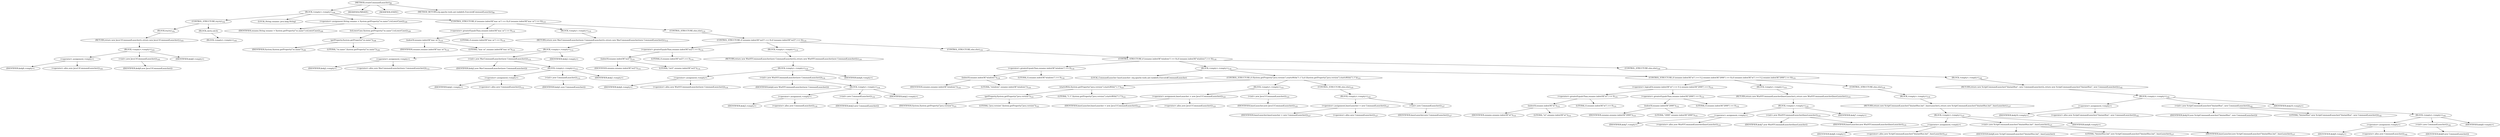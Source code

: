 digraph "createCommandLauncher" {  
"209" [label = <(METHOD,createCommandLauncher)<SUB>99</SUB>> ]
"210" [label = <(BLOCK,&lt;empty&gt;,&lt;empty&gt;)<SUB>100</SUB>> ]
"211" [label = <(CONTROL_STRUCTURE,try,try)<SUB>102</SUB>> ]
"212" [label = <(BLOCK,try,try)<SUB>102</SUB>> ]
"213" [label = <(RETURN,return new Java13CommandLauncher();,return new Java13CommandLauncher();)<SUB>103</SUB>> ]
"214" [label = <(BLOCK,&lt;empty&gt;,&lt;empty&gt;)<SUB>103</SUB>> ]
"215" [label = <(&lt;operator&gt;.assignment,&lt;empty&gt;)> ]
"216" [label = <(IDENTIFIER,$obj0,&lt;empty&gt;)> ]
"217" [label = <(&lt;operator&gt;.alloc,new Java13CommandLauncher())<SUB>103</SUB>> ]
"218" [label = <(&lt;init&gt;,new Java13CommandLauncher())<SUB>103</SUB>> ]
"219" [label = <(IDENTIFIER,$obj0,new Java13CommandLauncher())> ]
"220" [label = <(IDENTIFIER,$obj0,&lt;empty&gt;)> ]
"221" [label = <(BLOCK,catch,catch)> ]
"222" [label = <(BLOCK,&lt;empty&gt;,&lt;empty&gt;)<SUB>105</SUB>> ]
"223" [label = <(LOCAL,String osname: java.lang.String)> ]
"224" [label = <(&lt;operator&gt;.assignment,String osname = System.getProperty(&quot;os.name&quot;).toLowerCase())<SUB>109</SUB>> ]
"225" [label = <(IDENTIFIER,osname,String osname = System.getProperty(&quot;os.name&quot;).toLowerCase())<SUB>109</SUB>> ]
"226" [label = <(toLowerCase,System.getProperty(&quot;os.name&quot;).toLowerCase())<SUB>109</SUB>> ]
"227" [label = <(getProperty,System.getProperty(&quot;os.name&quot;))<SUB>109</SUB>> ]
"228" [label = <(IDENTIFIER,System,System.getProperty(&quot;os.name&quot;))<SUB>109</SUB>> ]
"229" [label = <(LITERAL,&quot;os.name&quot;,System.getProperty(&quot;os.name&quot;))<SUB>109</SUB>> ]
"230" [label = <(CONTROL_STRUCTURE,if (osname.indexOf(&quot;mac os&quot;) &gt;= 0),if (osname.indexOf(&quot;mac os&quot;) &gt;= 0))<SUB>110</SUB>> ]
"231" [label = <(&lt;operator&gt;.greaterEqualsThan,osname.indexOf(&quot;mac os&quot;) &gt;= 0)<SUB>110</SUB>> ]
"232" [label = <(indexOf,osname.indexOf(&quot;mac os&quot;))<SUB>110</SUB>> ]
"233" [label = <(IDENTIFIER,osname,osname.indexOf(&quot;mac os&quot;))<SUB>110</SUB>> ]
"234" [label = <(LITERAL,&quot;mac os&quot;,osname.indexOf(&quot;mac os&quot;))<SUB>110</SUB>> ]
"235" [label = <(LITERAL,0,osname.indexOf(&quot;mac os&quot;) &gt;= 0)<SUB>110</SUB>> ]
"236" [label = <(BLOCK,&lt;empty&gt;,&lt;empty&gt;)<SUB>110</SUB>> ]
"237" [label = <(RETURN,return new MacCommandLauncher(new CommandLauncher());,return new MacCommandLauncher(new CommandLauncher());)<SUB>112</SUB>> ]
"238" [label = <(BLOCK,&lt;empty&gt;,&lt;empty&gt;)<SUB>112</SUB>> ]
"239" [label = <(&lt;operator&gt;.assignment,&lt;empty&gt;)> ]
"240" [label = <(IDENTIFIER,$obj2,&lt;empty&gt;)> ]
"241" [label = <(&lt;operator&gt;.alloc,new MacCommandLauncher(new CommandLauncher()))<SUB>112</SUB>> ]
"242" [label = <(&lt;init&gt;,new MacCommandLauncher(new CommandLauncher()))<SUB>112</SUB>> ]
"243" [label = <(IDENTIFIER,$obj2,new MacCommandLauncher(new CommandLauncher()))> ]
"244" [label = <(BLOCK,&lt;empty&gt;,&lt;empty&gt;)<SUB>112</SUB>> ]
"245" [label = <(&lt;operator&gt;.assignment,&lt;empty&gt;)> ]
"246" [label = <(IDENTIFIER,$obj1,&lt;empty&gt;)> ]
"247" [label = <(&lt;operator&gt;.alloc,new CommandLauncher())<SUB>112</SUB>> ]
"248" [label = <(&lt;init&gt;,new CommandLauncher())<SUB>112</SUB>> ]
"249" [label = <(IDENTIFIER,$obj1,new CommandLauncher())> ]
"250" [label = <(IDENTIFIER,$obj1,&lt;empty&gt;)> ]
"251" [label = <(IDENTIFIER,$obj2,&lt;empty&gt;)> ]
"252" [label = <(CONTROL_STRUCTURE,else,else)<SUB>114</SUB>> ]
"253" [label = <(CONTROL_STRUCTURE,if (osname.indexOf(&quot;os/2&quot;) &gt;= 0),if (osname.indexOf(&quot;os/2&quot;) &gt;= 0))<SUB>114</SUB>> ]
"254" [label = <(&lt;operator&gt;.greaterEqualsThan,osname.indexOf(&quot;os/2&quot;) &gt;= 0)<SUB>114</SUB>> ]
"255" [label = <(indexOf,osname.indexOf(&quot;os/2&quot;))<SUB>114</SUB>> ]
"256" [label = <(IDENTIFIER,osname,osname.indexOf(&quot;os/2&quot;))<SUB>114</SUB>> ]
"257" [label = <(LITERAL,&quot;os/2&quot;,osname.indexOf(&quot;os/2&quot;))<SUB>114</SUB>> ]
"258" [label = <(LITERAL,0,osname.indexOf(&quot;os/2&quot;) &gt;= 0)<SUB>114</SUB>> ]
"259" [label = <(BLOCK,&lt;empty&gt;,&lt;empty&gt;)<SUB>114</SUB>> ]
"260" [label = <(RETURN,return new WinNTCommandLauncher(new CommandLauncher());,return new WinNTCommandLauncher(new CommandLauncher());)<SUB>116</SUB>> ]
"261" [label = <(BLOCK,&lt;empty&gt;,&lt;empty&gt;)<SUB>116</SUB>> ]
"262" [label = <(&lt;operator&gt;.assignment,&lt;empty&gt;)> ]
"263" [label = <(IDENTIFIER,$obj4,&lt;empty&gt;)> ]
"264" [label = <(&lt;operator&gt;.alloc,new WinNTCommandLauncher(new CommandLauncher()))<SUB>116</SUB>> ]
"265" [label = <(&lt;init&gt;,new WinNTCommandLauncher(new CommandLauncher()))<SUB>116</SUB>> ]
"266" [label = <(IDENTIFIER,$obj4,new WinNTCommandLauncher(new CommandLauncher()))> ]
"267" [label = <(BLOCK,&lt;empty&gt;,&lt;empty&gt;)<SUB>116</SUB>> ]
"268" [label = <(&lt;operator&gt;.assignment,&lt;empty&gt;)> ]
"269" [label = <(IDENTIFIER,$obj3,&lt;empty&gt;)> ]
"270" [label = <(&lt;operator&gt;.alloc,new CommandLauncher())<SUB>116</SUB>> ]
"271" [label = <(&lt;init&gt;,new CommandLauncher())<SUB>116</SUB>> ]
"272" [label = <(IDENTIFIER,$obj3,new CommandLauncher())> ]
"273" [label = <(IDENTIFIER,$obj3,&lt;empty&gt;)> ]
"274" [label = <(IDENTIFIER,$obj4,&lt;empty&gt;)> ]
"275" [label = <(CONTROL_STRUCTURE,else,else)<SUB>118</SUB>> ]
"276" [label = <(CONTROL_STRUCTURE,if (osname.indexOf(&quot;windows&quot;) &gt;= 0),if (osname.indexOf(&quot;windows&quot;) &gt;= 0))<SUB>118</SUB>> ]
"277" [label = <(&lt;operator&gt;.greaterEqualsThan,osname.indexOf(&quot;windows&quot;) &gt;= 0)<SUB>118</SUB>> ]
"278" [label = <(indexOf,osname.indexOf(&quot;windows&quot;))<SUB>118</SUB>> ]
"279" [label = <(IDENTIFIER,osname,osname.indexOf(&quot;windows&quot;))<SUB>118</SUB>> ]
"280" [label = <(LITERAL,&quot;windows&quot;,osname.indexOf(&quot;windows&quot;))<SUB>118</SUB>> ]
"281" [label = <(LITERAL,0,osname.indexOf(&quot;windows&quot;) &gt;= 0)<SUB>118</SUB>> ]
"282" [label = <(BLOCK,&lt;empty&gt;,&lt;empty&gt;)<SUB>118</SUB>> ]
"4" [label = <(LOCAL,CommandLauncher baseLauncher: org.apache.tools.ant.taskdefs.Execute$CommandLauncher)> ]
"283" [label = <(CONTROL_STRUCTURE,if (System.getProperty(&quot;java.version&quot;).startsWith(&quot;1.1&quot;)),if (System.getProperty(&quot;java.version&quot;).startsWith(&quot;1.1&quot;)))<SUB>121</SUB>> ]
"284" [label = <(startsWith,System.getProperty(&quot;java.version&quot;).startsWith(&quot;1.1&quot;))<SUB>121</SUB>> ]
"285" [label = <(getProperty,System.getProperty(&quot;java.version&quot;))<SUB>121</SUB>> ]
"286" [label = <(IDENTIFIER,System,System.getProperty(&quot;java.version&quot;))<SUB>121</SUB>> ]
"287" [label = <(LITERAL,&quot;java.version&quot;,System.getProperty(&quot;java.version&quot;))<SUB>121</SUB>> ]
"288" [label = <(LITERAL,&quot;1.1&quot;,System.getProperty(&quot;java.version&quot;).startsWith(&quot;1.1&quot;))<SUB>121</SUB>> ]
"289" [label = <(BLOCK,&lt;empty&gt;,&lt;empty&gt;)<SUB>121</SUB>> ]
"290" [label = <(&lt;operator&gt;.assignment,baseLauncher = new Java11CommandLauncher())<SUB>123</SUB>> ]
"291" [label = <(IDENTIFIER,baseLauncher,baseLauncher = new Java11CommandLauncher())<SUB>123</SUB>> ]
"292" [label = <(&lt;operator&gt;.alloc,new Java11CommandLauncher())<SUB>123</SUB>> ]
"293" [label = <(&lt;init&gt;,new Java11CommandLauncher())<SUB>123</SUB>> ]
"3" [label = <(IDENTIFIER,baseLauncher,new Java11CommandLauncher())<SUB>123</SUB>> ]
"294" [label = <(CONTROL_STRUCTURE,else,else)<SUB>125</SUB>> ]
"295" [label = <(BLOCK,&lt;empty&gt;,&lt;empty&gt;)<SUB>125</SUB>> ]
"296" [label = <(&lt;operator&gt;.assignment,baseLauncher = new CommandLauncher())<SUB>127</SUB>> ]
"297" [label = <(IDENTIFIER,baseLauncher,baseLauncher = new CommandLauncher())<SUB>127</SUB>> ]
"298" [label = <(&lt;operator&gt;.alloc,new CommandLauncher())<SUB>127</SUB>> ]
"299" [label = <(&lt;init&gt;,new CommandLauncher())<SUB>127</SUB>> ]
"5" [label = <(IDENTIFIER,baseLauncher,new CommandLauncher())<SUB>127</SUB>> ]
"300" [label = <(CONTROL_STRUCTURE,if (osname.indexOf(&quot;nt&quot;) &gt;= 0 || osname.indexOf(&quot;2000&quot;) &gt;= 0),if (osname.indexOf(&quot;nt&quot;) &gt;= 0 || osname.indexOf(&quot;2000&quot;) &gt;= 0))<SUB>131</SUB>> ]
"301" [label = <(&lt;operator&gt;.logicalOr,osname.indexOf(&quot;nt&quot;) &gt;= 0 || osname.indexOf(&quot;2000&quot;) &gt;= 0)<SUB>131</SUB>> ]
"302" [label = <(&lt;operator&gt;.greaterEqualsThan,osname.indexOf(&quot;nt&quot;) &gt;= 0)<SUB>131</SUB>> ]
"303" [label = <(indexOf,osname.indexOf(&quot;nt&quot;))<SUB>131</SUB>> ]
"304" [label = <(IDENTIFIER,osname,osname.indexOf(&quot;nt&quot;))<SUB>131</SUB>> ]
"305" [label = <(LITERAL,&quot;nt&quot;,osname.indexOf(&quot;nt&quot;))<SUB>131</SUB>> ]
"306" [label = <(LITERAL,0,osname.indexOf(&quot;nt&quot;) &gt;= 0)<SUB>131</SUB>> ]
"307" [label = <(&lt;operator&gt;.greaterEqualsThan,osname.indexOf(&quot;2000&quot;) &gt;= 0)<SUB>131</SUB>> ]
"308" [label = <(indexOf,osname.indexOf(&quot;2000&quot;))<SUB>131</SUB>> ]
"309" [label = <(IDENTIFIER,osname,osname.indexOf(&quot;2000&quot;))<SUB>131</SUB>> ]
"310" [label = <(LITERAL,&quot;2000&quot;,osname.indexOf(&quot;2000&quot;))<SUB>131</SUB>> ]
"311" [label = <(LITERAL,0,osname.indexOf(&quot;2000&quot;) &gt;= 0)<SUB>131</SUB>> ]
"312" [label = <(BLOCK,&lt;empty&gt;,&lt;empty&gt;)<SUB>131</SUB>> ]
"313" [label = <(RETURN,return new WinNTCommandLauncher(baseLauncher);,return new WinNTCommandLauncher(baseLauncher);)<SUB>133</SUB>> ]
"314" [label = <(BLOCK,&lt;empty&gt;,&lt;empty&gt;)<SUB>133</SUB>> ]
"315" [label = <(&lt;operator&gt;.assignment,&lt;empty&gt;)> ]
"316" [label = <(IDENTIFIER,$obj7,&lt;empty&gt;)> ]
"317" [label = <(&lt;operator&gt;.alloc,new WinNTCommandLauncher(baseLauncher))<SUB>133</SUB>> ]
"318" [label = <(&lt;init&gt;,new WinNTCommandLauncher(baseLauncher))<SUB>133</SUB>> ]
"319" [label = <(IDENTIFIER,$obj7,new WinNTCommandLauncher(baseLauncher))> ]
"320" [label = <(IDENTIFIER,baseLauncher,new WinNTCommandLauncher(baseLauncher))<SUB>133</SUB>> ]
"321" [label = <(IDENTIFIER,$obj7,&lt;empty&gt;)> ]
"322" [label = <(CONTROL_STRUCTURE,else,else)<SUB>135</SUB>> ]
"323" [label = <(BLOCK,&lt;empty&gt;,&lt;empty&gt;)<SUB>135</SUB>> ]
"324" [label = <(RETURN,return new ScriptCommandLauncher(&quot;bin/antRun.bat&quot;, baseLauncher);,return new ScriptCommandLauncher(&quot;bin/antRun.bat&quot;, baseLauncher);)<SUB>137</SUB>> ]
"325" [label = <(BLOCK,&lt;empty&gt;,&lt;empty&gt;)<SUB>137</SUB>> ]
"326" [label = <(&lt;operator&gt;.assignment,&lt;empty&gt;)> ]
"327" [label = <(IDENTIFIER,$obj8,&lt;empty&gt;)> ]
"328" [label = <(&lt;operator&gt;.alloc,new ScriptCommandLauncher(&quot;bin/antRun.bat&quot;, baseLauncher))<SUB>137</SUB>> ]
"329" [label = <(&lt;init&gt;,new ScriptCommandLauncher(&quot;bin/antRun.bat&quot;, baseLauncher))<SUB>137</SUB>> ]
"330" [label = <(IDENTIFIER,$obj8,new ScriptCommandLauncher(&quot;bin/antRun.bat&quot;, baseLauncher))> ]
"331" [label = <(LITERAL,&quot;bin/antRun.bat&quot;,new ScriptCommandLauncher(&quot;bin/antRun.bat&quot;, baseLauncher))<SUB>137</SUB>> ]
"332" [label = <(IDENTIFIER,baseLauncher,new ScriptCommandLauncher(&quot;bin/antRun.bat&quot;, baseLauncher))<SUB>137</SUB>> ]
"333" [label = <(IDENTIFIER,$obj8,&lt;empty&gt;)> ]
"334" [label = <(CONTROL_STRUCTURE,else,else)<SUB>140</SUB>> ]
"335" [label = <(BLOCK,&lt;empty&gt;,&lt;empty&gt;)<SUB>140</SUB>> ]
"336" [label = <(RETURN,return new ScriptCommandLauncher(&quot;bin/antRun&quot;, new CommandLauncher());,return new ScriptCommandLauncher(&quot;bin/antRun&quot;, new CommandLauncher());)<SUB>142</SUB>> ]
"337" [label = <(BLOCK,&lt;empty&gt;,&lt;empty&gt;)<SUB>142</SUB>> ]
"338" [label = <(&lt;operator&gt;.assignment,&lt;empty&gt;)> ]
"339" [label = <(IDENTIFIER,$obj10,&lt;empty&gt;)> ]
"340" [label = <(&lt;operator&gt;.alloc,new ScriptCommandLauncher(&quot;bin/antRun&quot;, new CommandLauncher()))<SUB>142</SUB>> ]
"341" [label = <(&lt;init&gt;,new ScriptCommandLauncher(&quot;bin/antRun&quot;, new CommandLauncher()))<SUB>142</SUB>> ]
"342" [label = <(IDENTIFIER,$obj10,new ScriptCommandLauncher(&quot;bin/antRun&quot;, new CommandLauncher()))> ]
"343" [label = <(LITERAL,&quot;bin/antRun&quot;,new ScriptCommandLauncher(&quot;bin/antRun&quot;, new CommandLauncher()))<SUB>142</SUB>> ]
"344" [label = <(BLOCK,&lt;empty&gt;,&lt;empty&gt;)<SUB>142</SUB>> ]
"345" [label = <(&lt;operator&gt;.assignment,&lt;empty&gt;)> ]
"346" [label = <(IDENTIFIER,$obj9,&lt;empty&gt;)> ]
"347" [label = <(&lt;operator&gt;.alloc,new CommandLauncher())<SUB>142</SUB>> ]
"348" [label = <(&lt;init&gt;,new CommandLauncher())<SUB>142</SUB>> ]
"349" [label = <(IDENTIFIER,$obj9,new CommandLauncher())> ]
"350" [label = <(IDENTIFIER,$obj9,&lt;empty&gt;)> ]
"351" [label = <(IDENTIFIER,$obj10,&lt;empty&gt;)> ]
"352" [label = <(MODIFIER,PRIVATE)> ]
"353" [label = <(MODIFIER,STATIC)> ]
"354" [label = <(METHOD_RETURN,org.apache.tools.ant.taskdefs.Execute$CommandLauncher)<SUB>99</SUB>> ]
  "209" -> "210" 
  "209" -> "352" 
  "209" -> "353" 
  "209" -> "354" 
  "210" -> "211" 
  "210" -> "223" 
  "210" -> "224" 
  "210" -> "230" 
  "211" -> "212" 
  "211" -> "221" 
  "212" -> "213" 
  "213" -> "214" 
  "214" -> "215" 
  "214" -> "218" 
  "214" -> "220" 
  "215" -> "216" 
  "215" -> "217" 
  "218" -> "219" 
  "221" -> "222" 
  "224" -> "225" 
  "224" -> "226" 
  "226" -> "227" 
  "227" -> "228" 
  "227" -> "229" 
  "230" -> "231" 
  "230" -> "236" 
  "230" -> "252" 
  "231" -> "232" 
  "231" -> "235" 
  "232" -> "233" 
  "232" -> "234" 
  "236" -> "237" 
  "237" -> "238" 
  "238" -> "239" 
  "238" -> "242" 
  "238" -> "251" 
  "239" -> "240" 
  "239" -> "241" 
  "242" -> "243" 
  "242" -> "244" 
  "244" -> "245" 
  "244" -> "248" 
  "244" -> "250" 
  "245" -> "246" 
  "245" -> "247" 
  "248" -> "249" 
  "252" -> "253" 
  "253" -> "254" 
  "253" -> "259" 
  "253" -> "275" 
  "254" -> "255" 
  "254" -> "258" 
  "255" -> "256" 
  "255" -> "257" 
  "259" -> "260" 
  "260" -> "261" 
  "261" -> "262" 
  "261" -> "265" 
  "261" -> "274" 
  "262" -> "263" 
  "262" -> "264" 
  "265" -> "266" 
  "265" -> "267" 
  "267" -> "268" 
  "267" -> "271" 
  "267" -> "273" 
  "268" -> "269" 
  "268" -> "270" 
  "271" -> "272" 
  "275" -> "276" 
  "276" -> "277" 
  "276" -> "282" 
  "276" -> "334" 
  "277" -> "278" 
  "277" -> "281" 
  "278" -> "279" 
  "278" -> "280" 
  "282" -> "4" 
  "282" -> "283" 
  "282" -> "300" 
  "283" -> "284" 
  "283" -> "289" 
  "283" -> "294" 
  "284" -> "285" 
  "284" -> "288" 
  "285" -> "286" 
  "285" -> "287" 
  "289" -> "290" 
  "289" -> "293" 
  "290" -> "291" 
  "290" -> "292" 
  "293" -> "3" 
  "294" -> "295" 
  "295" -> "296" 
  "295" -> "299" 
  "296" -> "297" 
  "296" -> "298" 
  "299" -> "5" 
  "300" -> "301" 
  "300" -> "312" 
  "300" -> "322" 
  "301" -> "302" 
  "301" -> "307" 
  "302" -> "303" 
  "302" -> "306" 
  "303" -> "304" 
  "303" -> "305" 
  "307" -> "308" 
  "307" -> "311" 
  "308" -> "309" 
  "308" -> "310" 
  "312" -> "313" 
  "313" -> "314" 
  "314" -> "315" 
  "314" -> "318" 
  "314" -> "321" 
  "315" -> "316" 
  "315" -> "317" 
  "318" -> "319" 
  "318" -> "320" 
  "322" -> "323" 
  "323" -> "324" 
  "324" -> "325" 
  "325" -> "326" 
  "325" -> "329" 
  "325" -> "333" 
  "326" -> "327" 
  "326" -> "328" 
  "329" -> "330" 
  "329" -> "331" 
  "329" -> "332" 
  "334" -> "335" 
  "335" -> "336" 
  "336" -> "337" 
  "337" -> "338" 
  "337" -> "341" 
  "337" -> "351" 
  "338" -> "339" 
  "338" -> "340" 
  "341" -> "342" 
  "341" -> "343" 
  "341" -> "344" 
  "344" -> "345" 
  "344" -> "348" 
  "344" -> "350" 
  "345" -> "346" 
  "345" -> "347" 
  "348" -> "349" 
}

